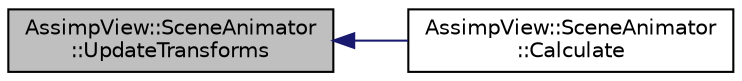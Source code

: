 digraph "AssimpView::SceneAnimator::UpdateTransforms"
{
  edge [fontname="Helvetica",fontsize="10",labelfontname="Helvetica",labelfontsize="10"];
  node [fontname="Helvetica",fontsize="10",shape=record];
  rankdir="LR";
  Node1 [label="AssimpView::SceneAnimator\l::UpdateTransforms",height=0.2,width=0.4,color="black", fillcolor="grey75", style="filled", fontcolor="black"];
  Node1 -> Node2 [dir="back",color="midnightblue",fontsize="10",style="solid",fontname="Helvetica"];
  Node2 [label="AssimpView::SceneAnimator\l::Calculate",height=0.2,width=0.4,color="black", fillcolor="white", style="filled",URL="$class_assimp_view_1_1_scene_animator.html#ac2fca81d4eb40a272065b5cf032db38b"];
}
